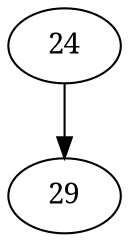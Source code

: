 digraph {

edge[fontname="SimSun",fontcolor=red];
node[fontname="SimSun",size="20,20"];

24->29;

}
